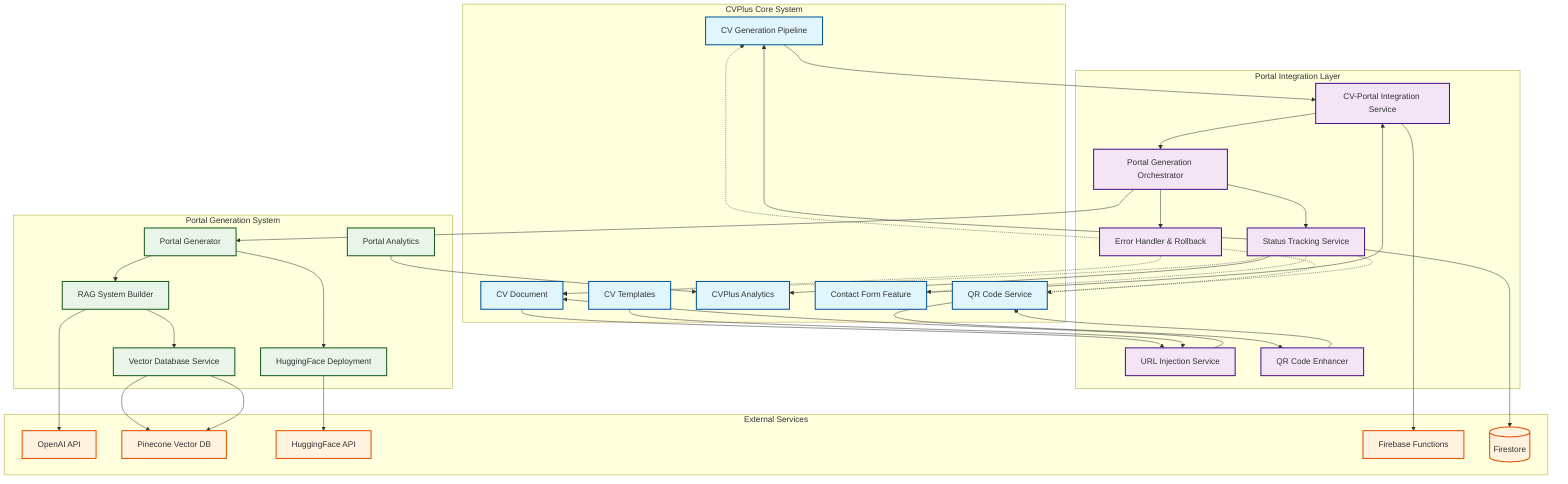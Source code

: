 graph TB
    %% CVPlus Portal Integration Architecture
    %% Shows the overall integration between CV generation and portal systems
    
    subgraph "CVPlus Core System"
        CVGen[CV Generation Pipeline]
        CVDoc[CV Document]
        QRGen[QR Code Service]
        Analytics[CVPlus Analytics]
        ContactForm[Contact Form Feature]
        Templates[CV Templates]
    end
    
    subgraph "Portal Integration Layer"
        PIService[CV-Portal Integration Service]
        Orchestrator[Portal Generation Orchestrator]
        StatusTracker[Status Tracking Service]
        ErrorHandler[Error Handler & Rollback]
        URLInjector[URL Injection Service]
        QREnhancer[QR Code Enhancer]
    end
    
    subgraph "Portal Generation System"
        PortalGen[Portal Generator]
        RAGSystem[RAG System Builder]
        VectorDB[Vector Database Service]
        HuggingFace[HuggingFace Deployment]
        PortalAnalytics[Portal Analytics]
    end
    
    subgraph "External Services"
        OpenAI[OpenAI API]
        Pinecone[Pinecone Vector DB]
        HF_API[HuggingFace API]
        Firebase[Firebase Functions]
        Firestore[(Firestore)]
    end
    
    %% CV Generation to Integration
    CVGen --> PIService
    CVDoc --> URLInjector
    QRGen --> QREnhancer
    ContactForm --> PIService
    Templates --> URLInjector
    
    %% Integration Layer Coordination
    PIService --> Orchestrator
    Orchestrator --> StatusTracker
    Orchestrator --> ErrorHandler
    StatusTracker --> CVGen
    URLInjector --> CVDoc
    QREnhancer --> QRGen
    
    %% Portal Generation Flow
    Orchestrator --> PortalGen
    PortalGen --> RAGSystem
    RAGSystem --> VectorDB
    PortalGen --> HuggingFace
    VectorDB --> Pinecone
    
    %% Analytics Integration
    PortalAnalytics --> Analytics
    StatusTracker --> Analytics
    
    %% External Dependencies
    RAGSystem --> OpenAI
    HuggingFace --> HF_API
    VectorDB --> Pinecone
    PIService --> Firebase
    StatusTracker --> Firestore
    
    %% Error Handling Flows
    ErrorHandler -.-> CVGen
    ErrorHandler -.-> CVDoc
    ErrorHandler -.-> QRGen
    
    %% Status Updates
    StatusTracker -.-> CVDoc
    StatusTracker -.-> QRGen
    StatusTracker -.-> ContactForm
    
    classDef coreSystem fill:#e1f5fe,stroke:#01579b,stroke-width:2px
    classDef integration fill:#f3e5f5,stroke:#4a148c,stroke-width:2px
    classDef portalSystem fill:#e8f5e8,stroke:#1b5e20,stroke-width:2px
    classDef external fill:#fff3e0,stroke:#e65100,stroke-width:2px
    
    class CVGen,CVDoc,QRGen,Analytics,ContactForm,Templates coreSystem
    class PIService,Orchestrator,StatusTracker,ErrorHandler,URLInjector,QREnhancer integration
    class PortalGen,RAGSystem,VectorDB,HuggingFace,PortalAnalytics portalSystem
    class OpenAI,Pinecone,HF_API,Firebase,Firestore external
